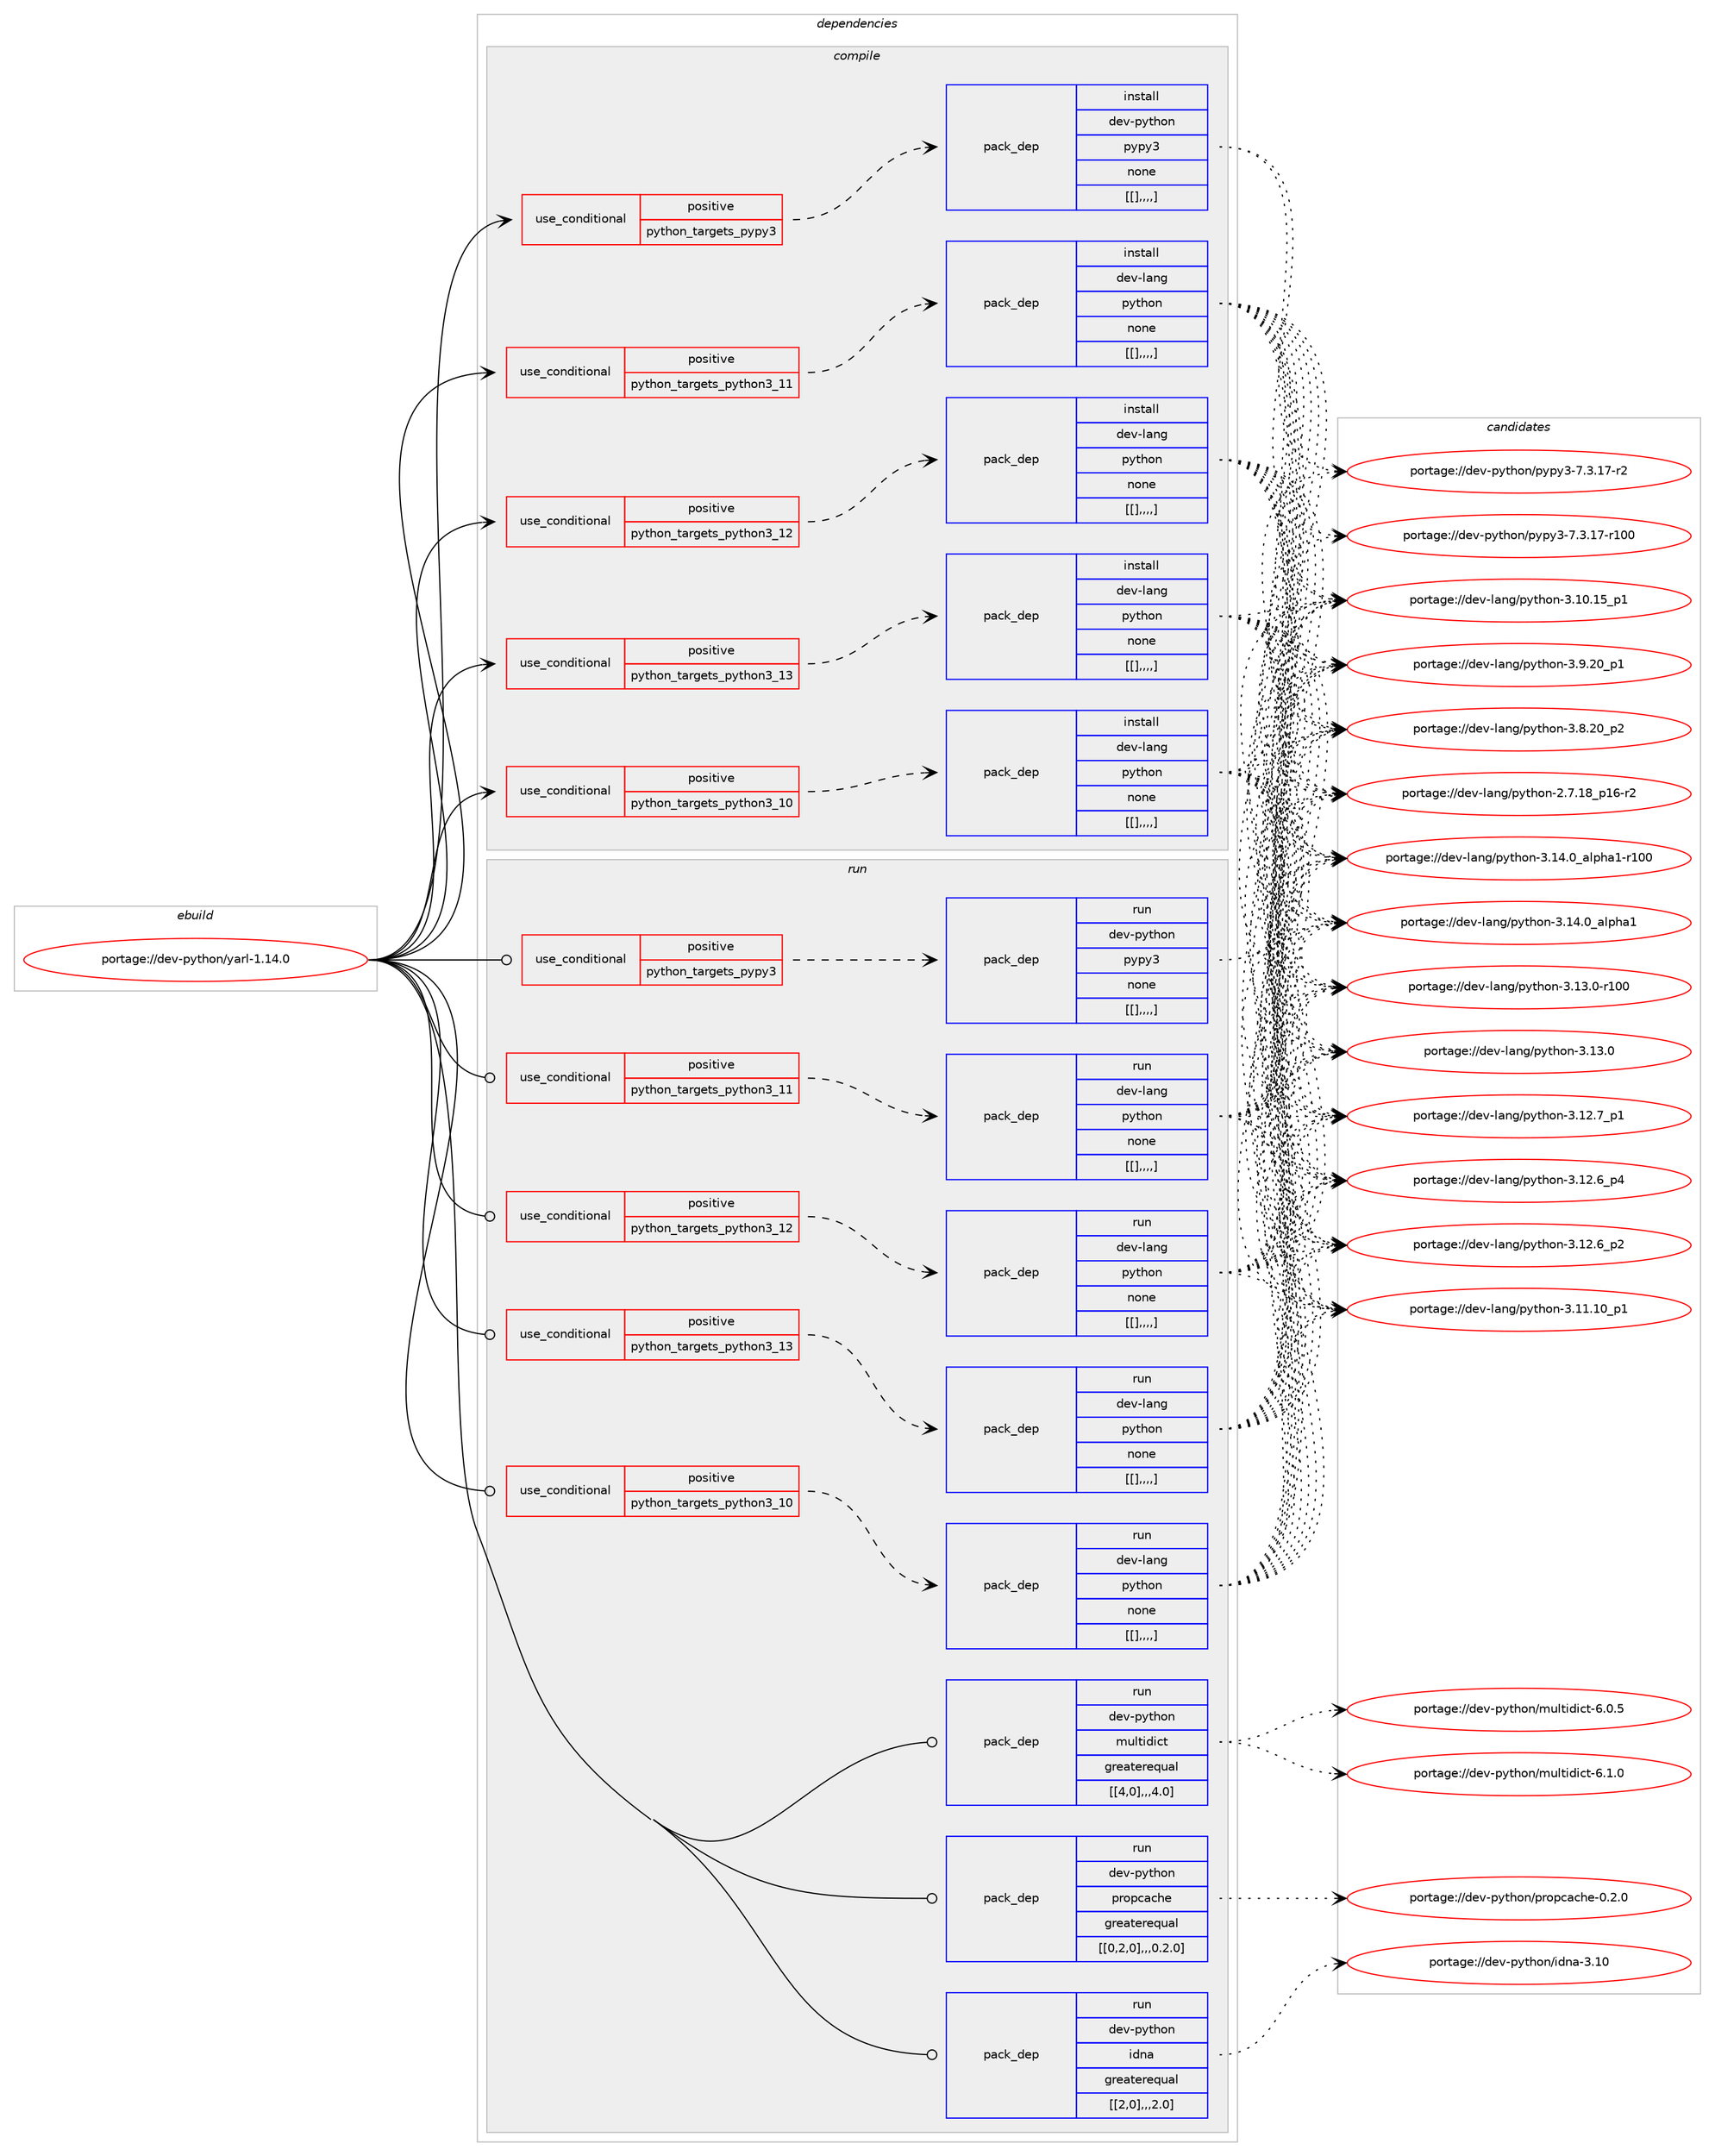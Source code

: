 digraph prolog {

# *************
# Graph options
# *************

newrank=true;
concentrate=true;
compound=true;
graph [rankdir=LR,fontname=Helvetica,fontsize=10,ranksep=1.5];#, ranksep=2.5, nodesep=0.2];
edge  [arrowhead=vee];
node  [fontname=Helvetica,fontsize=10];

# **********
# The ebuild
# **********

subgraph cluster_leftcol {
color=gray;
label=<<i>ebuild</i>>;
id [label="portage://dev-python/yarl-1.14.0", color=red, width=4, href="../dev-python/yarl-1.14.0.svg"];
}

# ****************
# The dependencies
# ****************

subgraph cluster_midcol {
color=gray;
label=<<i>dependencies</i>>;
subgraph cluster_compile {
fillcolor="#eeeeee";
style=filled;
label=<<i>compile</i>>;
subgraph cond44404 {
dependency175445 [label=<<TABLE BORDER="0" CELLBORDER="1" CELLSPACING="0" CELLPADDING="4"><TR><TD ROWSPAN="3" CELLPADDING="10">use_conditional</TD></TR><TR><TD>positive</TD></TR><TR><TD>python_targets_pypy3</TD></TR></TABLE>>, shape=none, color=red];
subgraph pack129726 {
dependency175533 [label=<<TABLE BORDER="0" CELLBORDER="1" CELLSPACING="0" CELLPADDING="4" WIDTH="220"><TR><TD ROWSPAN="6" CELLPADDING="30">pack_dep</TD></TR><TR><TD WIDTH="110">install</TD></TR><TR><TD>dev-python</TD></TR><TR><TD>pypy3</TD></TR><TR><TD>none</TD></TR><TR><TD>[[],,,,]</TD></TR></TABLE>>, shape=none, color=blue];
}
dependency175445:e -> dependency175533:w [weight=20,style="dashed",arrowhead="vee"];
}
id:e -> dependency175445:w [weight=20,style="solid",arrowhead="vee"];
subgraph cond44466 {
dependency175537 [label=<<TABLE BORDER="0" CELLBORDER="1" CELLSPACING="0" CELLPADDING="4"><TR><TD ROWSPAN="3" CELLPADDING="10">use_conditional</TD></TR><TR><TD>positive</TD></TR><TR><TD>python_targets_python3_10</TD></TR></TABLE>>, shape=none, color=red];
subgraph pack129751 {
dependency175595 [label=<<TABLE BORDER="0" CELLBORDER="1" CELLSPACING="0" CELLPADDING="4" WIDTH="220"><TR><TD ROWSPAN="6" CELLPADDING="30">pack_dep</TD></TR><TR><TD WIDTH="110">install</TD></TR><TR><TD>dev-lang</TD></TR><TR><TD>python</TD></TR><TR><TD>none</TD></TR><TR><TD>[[],,,,]</TD></TR></TABLE>>, shape=none, color=blue];
}
dependency175537:e -> dependency175595:w [weight=20,style="dashed",arrowhead="vee"];
}
id:e -> dependency175537:w [weight=20,style="solid",arrowhead="vee"];
subgraph cond44490 {
dependency175615 [label=<<TABLE BORDER="0" CELLBORDER="1" CELLSPACING="0" CELLPADDING="4"><TR><TD ROWSPAN="3" CELLPADDING="10">use_conditional</TD></TR><TR><TD>positive</TD></TR><TR><TD>python_targets_python3_11</TD></TR></TABLE>>, shape=none, color=red];
subgraph pack129795 {
dependency175677 [label=<<TABLE BORDER="0" CELLBORDER="1" CELLSPACING="0" CELLPADDING="4" WIDTH="220"><TR><TD ROWSPAN="6" CELLPADDING="30">pack_dep</TD></TR><TR><TD WIDTH="110">install</TD></TR><TR><TD>dev-lang</TD></TR><TR><TD>python</TD></TR><TR><TD>none</TD></TR><TR><TD>[[],,,,]</TD></TR></TABLE>>, shape=none, color=blue];
}
dependency175615:e -> dependency175677:w [weight=20,style="dashed",arrowhead="vee"];
}
id:e -> dependency175615:w [weight=20,style="solid",arrowhead="vee"];
subgraph cond44534 {
dependency175697 [label=<<TABLE BORDER="0" CELLBORDER="1" CELLSPACING="0" CELLPADDING="4"><TR><TD ROWSPAN="3" CELLPADDING="10">use_conditional</TD></TR><TR><TD>positive</TD></TR><TR><TD>python_targets_python3_12</TD></TR></TABLE>>, shape=none, color=red];
subgraph pack129821 {
dependency175738 [label=<<TABLE BORDER="0" CELLBORDER="1" CELLSPACING="0" CELLPADDING="4" WIDTH="220"><TR><TD ROWSPAN="6" CELLPADDING="30">pack_dep</TD></TR><TR><TD WIDTH="110">install</TD></TR><TR><TD>dev-lang</TD></TR><TR><TD>python</TD></TR><TR><TD>none</TD></TR><TR><TD>[[],,,,]</TD></TR></TABLE>>, shape=none, color=blue];
}
dependency175697:e -> dependency175738:w [weight=20,style="dashed",arrowhead="vee"];
}
id:e -> dependency175697:w [weight=20,style="solid",arrowhead="vee"];
subgraph cond44553 {
dependency175755 [label=<<TABLE BORDER="0" CELLBORDER="1" CELLSPACING="0" CELLPADDING="4"><TR><TD ROWSPAN="3" CELLPADDING="10">use_conditional</TD></TR><TR><TD>positive</TD></TR><TR><TD>python_targets_python3_13</TD></TR></TABLE>>, shape=none, color=red];
subgraph pack129871 {
dependency175811 [label=<<TABLE BORDER="0" CELLBORDER="1" CELLSPACING="0" CELLPADDING="4" WIDTH="220"><TR><TD ROWSPAN="6" CELLPADDING="30">pack_dep</TD></TR><TR><TD WIDTH="110">install</TD></TR><TR><TD>dev-lang</TD></TR><TR><TD>python</TD></TR><TR><TD>none</TD></TR><TR><TD>[[],,,,]</TD></TR></TABLE>>, shape=none, color=blue];
}
dependency175755:e -> dependency175811:w [weight=20,style="dashed",arrowhead="vee"];
}
id:e -> dependency175755:w [weight=20,style="solid",arrowhead="vee"];
}
subgraph cluster_compileandrun {
fillcolor="#eeeeee";
style=filled;
label=<<i>compile and run</i>>;
}
subgraph cluster_run {
fillcolor="#eeeeee";
style=filled;
label=<<i>run</i>>;
subgraph cond44587 {
dependency175855 [label=<<TABLE BORDER="0" CELLBORDER="1" CELLSPACING="0" CELLPADDING="4"><TR><TD ROWSPAN="3" CELLPADDING="10">use_conditional</TD></TR><TR><TD>positive</TD></TR><TR><TD>python_targets_pypy3</TD></TR></TABLE>>, shape=none, color=red];
subgraph pack129918 {
dependency175876 [label=<<TABLE BORDER="0" CELLBORDER="1" CELLSPACING="0" CELLPADDING="4" WIDTH="220"><TR><TD ROWSPAN="6" CELLPADDING="30">pack_dep</TD></TR><TR><TD WIDTH="110">run</TD></TR><TR><TD>dev-python</TD></TR><TR><TD>pypy3</TD></TR><TR><TD>none</TD></TR><TR><TD>[[],,,,]</TD></TR></TABLE>>, shape=none, color=blue];
}
dependency175855:e -> dependency175876:w [weight=20,style="dashed",arrowhead="vee"];
}
id:e -> dependency175855:w [weight=20,style="solid",arrowhead="odot"];
subgraph cond44640 {
dependency175928 [label=<<TABLE BORDER="0" CELLBORDER="1" CELLSPACING="0" CELLPADDING="4"><TR><TD ROWSPAN="3" CELLPADDING="10">use_conditional</TD></TR><TR><TD>positive</TD></TR><TR><TD>python_targets_python3_10</TD></TR></TABLE>>, shape=none, color=red];
subgraph pack129956 {
dependency175954 [label=<<TABLE BORDER="0" CELLBORDER="1" CELLSPACING="0" CELLPADDING="4" WIDTH="220"><TR><TD ROWSPAN="6" CELLPADDING="30">pack_dep</TD></TR><TR><TD WIDTH="110">run</TD></TR><TR><TD>dev-lang</TD></TR><TR><TD>python</TD></TR><TR><TD>none</TD></TR><TR><TD>[[],,,,]</TD></TR></TABLE>>, shape=none, color=blue];
}
dependency175928:e -> dependency175954:w [weight=20,style="dashed",arrowhead="vee"];
}
id:e -> dependency175928:w [weight=20,style="solid",arrowhead="odot"];
subgraph cond44654 {
dependency175962 [label=<<TABLE BORDER="0" CELLBORDER="1" CELLSPACING="0" CELLPADDING="4"><TR><TD ROWSPAN="3" CELLPADDING="10">use_conditional</TD></TR><TR><TD>positive</TD></TR><TR><TD>python_targets_python3_11</TD></TR></TABLE>>, shape=none, color=red];
subgraph pack129964 {
dependency175985 [label=<<TABLE BORDER="0" CELLBORDER="1" CELLSPACING="0" CELLPADDING="4" WIDTH="220"><TR><TD ROWSPAN="6" CELLPADDING="30">pack_dep</TD></TR><TR><TD WIDTH="110">run</TD></TR><TR><TD>dev-lang</TD></TR><TR><TD>python</TD></TR><TR><TD>none</TD></TR><TR><TD>[[],,,,]</TD></TR></TABLE>>, shape=none, color=blue];
}
dependency175962:e -> dependency175985:w [weight=20,style="dashed",arrowhead="vee"];
}
id:e -> dependency175962:w [weight=20,style="solid",arrowhead="odot"];
subgraph cond44686 {
dependency176087 [label=<<TABLE BORDER="0" CELLBORDER="1" CELLSPACING="0" CELLPADDING="4"><TR><TD ROWSPAN="3" CELLPADDING="10">use_conditional</TD></TR><TR><TD>positive</TD></TR><TR><TD>python_targets_python3_12</TD></TR></TABLE>>, shape=none, color=red];
subgraph pack130039 {
dependency176118 [label=<<TABLE BORDER="0" CELLBORDER="1" CELLSPACING="0" CELLPADDING="4" WIDTH="220"><TR><TD ROWSPAN="6" CELLPADDING="30">pack_dep</TD></TR><TR><TD WIDTH="110">run</TD></TR><TR><TD>dev-lang</TD></TR><TR><TD>python</TD></TR><TR><TD>none</TD></TR><TR><TD>[[],,,,]</TD></TR></TABLE>>, shape=none, color=blue];
}
dependency176087:e -> dependency176118:w [weight=20,style="dashed",arrowhead="vee"];
}
id:e -> dependency176087:w [weight=20,style="solid",arrowhead="odot"];
subgraph cond44729 {
dependency176157 [label=<<TABLE BORDER="0" CELLBORDER="1" CELLSPACING="0" CELLPADDING="4"><TR><TD ROWSPAN="3" CELLPADDING="10">use_conditional</TD></TR><TR><TD>positive</TD></TR><TR><TD>python_targets_python3_13</TD></TR></TABLE>>, shape=none, color=red];
subgraph pack130111 {
dependency176324 [label=<<TABLE BORDER="0" CELLBORDER="1" CELLSPACING="0" CELLPADDING="4" WIDTH="220"><TR><TD ROWSPAN="6" CELLPADDING="30">pack_dep</TD></TR><TR><TD WIDTH="110">run</TD></TR><TR><TD>dev-lang</TD></TR><TR><TD>python</TD></TR><TR><TD>none</TD></TR><TR><TD>[[],,,,]</TD></TR></TABLE>>, shape=none, color=blue];
}
dependency176157:e -> dependency176324:w [weight=20,style="dashed",arrowhead="vee"];
}
id:e -> dependency176157:w [weight=20,style="solid",arrowhead="odot"];
subgraph pack130205 {
dependency176345 [label=<<TABLE BORDER="0" CELLBORDER="1" CELLSPACING="0" CELLPADDING="4" WIDTH="220"><TR><TD ROWSPAN="6" CELLPADDING="30">pack_dep</TD></TR><TR><TD WIDTH="110">run</TD></TR><TR><TD>dev-python</TD></TR><TR><TD>idna</TD></TR><TR><TD>greaterequal</TD></TR><TR><TD>[[2,0],,,2.0]</TD></TR></TABLE>>, shape=none, color=blue];
}
id:e -> dependency176345:w [weight=20,style="solid",arrowhead="odot"];
subgraph pack130221 {
dependency176423 [label=<<TABLE BORDER="0" CELLBORDER="1" CELLSPACING="0" CELLPADDING="4" WIDTH="220"><TR><TD ROWSPAN="6" CELLPADDING="30">pack_dep</TD></TR><TR><TD WIDTH="110">run</TD></TR><TR><TD>dev-python</TD></TR><TR><TD>multidict</TD></TR><TR><TD>greaterequal</TD></TR><TR><TD>[[4,0],,,4.0]</TD></TR></TABLE>>, shape=none, color=blue];
}
id:e -> dependency176423:w [weight=20,style="solid",arrowhead="odot"];
subgraph pack130284 {
dependency176441 [label=<<TABLE BORDER="0" CELLBORDER="1" CELLSPACING="0" CELLPADDING="4" WIDTH="220"><TR><TD ROWSPAN="6" CELLPADDING="30">pack_dep</TD></TR><TR><TD WIDTH="110">run</TD></TR><TR><TD>dev-python</TD></TR><TR><TD>propcache</TD></TR><TR><TD>greaterequal</TD></TR><TR><TD>[[0,2,0],,,0.2.0]</TD></TR></TABLE>>, shape=none, color=blue];
}
id:e -> dependency176441:w [weight=20,style="solid",arrowhead="odot"];
}
}

# **************
# The candidates
# **************

subgraph cluster_choices {
rank=same;
color=gray;
label=<<i>candidates</i>>;

subgraph choice129992 {
color=black;
nodesep=1;
choice100101118451121211161041111104711212111212151455546514649554511450 [label="portage://dev-python/pypy3-7.3.17-r2", color=red, width=4,href="../dev-python/pypy3-7.3.17-r2.svg"];
choice1001011184511212111610411111047112121112121514555465146495545114494848 [label="portage://dev-python/pypy3-7.3.17-r100", color=red, width=4,href="../dev-python/pypy3-7.3.17-r100.svg"];
dependency175533:e -> choice100101118451121211161041111104711212111212151455546514649554511450:w [style=dotted,weight="100"];
dependency175533:e -> choice1001011184511212111610411111047112121112121514555465146495545114494848:w [style=dotted,weight="100"];
}
subgraph choice129994 {
color=black;
nodesep=1;
choice100101118451089711010347112121116104111110455146495246489597108112104974945114494848 [label="portage://dev-lang/python-3.14.0_alpha1-r100", color=red, width=4,href="../dev-lang/python-3.14.0_alpha1-r100.svg"];
choice1001011184510897110103471121211161041111104551464952464895971081121049749 [label="portage://dev-lang/python-3.14.0_alpha1", color=red, width=4,href="../dev-lang/python-3.14.0_alpha1.svg"];
choice1001011184510897110103471121211161041111104551464951464845114494848 [label="portage://dev-lang/python-3.13.0-r100", color=red, width=4,href="../dev-lang/python-3.13.0-r100.svg"];
choice10010111845108971101034711212111610411111045514649514648 [label="portage://dev-lang/python-3.13.0", color=red, width=4,href="../dev-lang/python-3.13.0.svg"];
choice100101118451089711010347112121116104111110455146495046559511249 [label="portage://dev-lang/python-3.12.7_p1", color=red, width=4,href="../dev-lang/python-3.12.7_p1.svg"];
choice100101118451089711010347112121116104111110455146495046549511252 [label="portage://dev-lang/python-3.12.6_p4", color=red, width=4,href="../dev-lang/python-3.12.6_p4.svg"];
choice100101118451089711010347112121116104111110455146495046549511250 [label="portage://dev-lang/python-3.12.6_p2", color=red, width=4,href="../dev-lang/python-3.12.6_p2.svg"];
choice10010111845108971101034711212111610411111045514649494649489511249 [label="portage://dev-lang/python-3.11.10_p1", color=red, width=4,href="../dev-lang/python-3.11.10_p1.svg"];
choice10010111845108971101034711212111610411111045514649484649539511249 [label="portage://dev-lang/python-3.10.15_p1", color=red, width=4,href="../dev-lang/python-3.10.15_p1.svg"];
choice100101118451089711010347112121116104111110455146574650489511249 [label="portage://dev-lang/python-3.9.20_p1", color=red, width=4,href="../dev-lang/python-3.9.20_p1.svg"];
choice100101118451089711010347112121116104111110455146564650489511250 [label="portage://dev-lang/python-3.8.20_p2", color=red, width=4,href="../dev-lang/python-3.8.20_p2.svg"];
choice100101118451089711010347112121116104111110455046554649569511249544511450 [label="portage://dev-lang/python-2.7.18_p16-r2", color=red, width=4,href="../dev-lang/python-2.7.18_p16-r2.svg"];
dependency175595:e -> choice100101118451089711010347112121116104111110455146495246489597108112104974945114494848:w [style=dotted,weight="100"];
dependency175595:e -> choice1001011184510897110103471121211161041111104551464952464895971081121049749:w [style=dotted,weight="100"];
dependency175595:e -> choice1001011184510897110103471121211161041111104551464951464845114494848:w [style=dotted,weight="100"];
dependency175595:e -> choice10010111845108971101034711212111610411111045514649514648:w [style=dotted,weight="100"];
dependency175595:e -> choice100101118451089711010347112121116104111110455146495046559511249:w [style=dotted,weight="100"];
dependency175595:e -> choice100101118451089711010347112121116104111110455146495046549511252:w [style=dotted,weight="100"];
dependency175595:e -> choice100101118451089711010347112121116104111110455146495046549511250:w [style=dotted,weight="100"];
dependency175595:e -> choice10010111845108971101034711212111610411111045514649494649489511249:w [style=dotted,weight="100"];
dependency175595:e -> choice10010111845108971101034711212111610411111045514649484649539511249:w [style=dotted,weight="100"];
dependency175595:e -> choice100101118451089711010347112121116104111110455146574650489511249:w [style=dotted,weight="100"];
dependency175595:e -> choice100101118451089711010347112121116104111110455146564650489511250:w [style=dotted,weight="100"];
dependency175595:e -> choice100101118451089711010347112121116104111110455046554649569511249544511450:w [style=dotted,weight="100"];
}
subgraph choice130005 {
color=black;
nodesep=1;
choice100101118451089711010347112121116104111110455146495246489597108112104974945114494848 [label="portage://dev-lang/python-3.14.0_alpha1-r100", color=red, width=4,href="../dev-lang/python-3.14.0_alpha1-r100.svg"];
choice1001011184510897110103471121211161041111104551464952464895971081121049749 [label="portage://dev-lang/python-3.14.0_alpha1", color=red, width=4,href="../dev-lang/python-3.14.0_alpha1.svg"];
choice1001011184510897110103471121211161041111104551464951464845114494848 [label="portage://dev-lang/python-3.13.0-r100", color=red, width=4,href="../dev-lang/python-3.13.0-r100.svg"];
choice10010111845108971101034711212111610411111045514649514648 [label="portage://dev-lang/python-3.13.0", color=red, width=4,href="../dev-lang/python-3.13.0.svg"];
choice100101118451089711010347112121116104111110455146495046559511249 [label="portage://dev-lang/python-3.12.7_p1", color=red, width=4,href="../dev-lang/python-3.12.7_p1.svg"];
choice100101118451089711010347112121116104111110455146495046549511252 [label="portage://dev-lang/python-3.12.6_p4", color=red, width=4,href="../dev-lang/python-3.12.6_p4.svg"];
choice100101118451089711010347112121116104111110455146495046549511250 [label="portage://dev-lang/python-3.12.6_p2", color=red, width=4,href="../dev-lang/python-3.12.6_p2.svg"];
choice10010111845108971101034711212111610411111045514649494649489511249 [label="portage://dev-lang/python-3.11.10_p1", color=red, width=4,href="../dev-lang/python-3.11.10_p1.svg"];
choice10010111845108971101034711212111610411111045514649484649539511249 [label="portage://dev-lang/python-3.10.15_p1", color=red, width=4,href="../dev-lang/python-3.10.15_p1.svg"];
choice100101118451089711010347112121116104111110455146574650489511249 [label="portage://dev-lang/python-3.9.20_p1", color=red, width=4,href="../dev-lang/python-3.9.20_p1.svg"];
choice100101118451089711010347112121116104111110455146564650489511250 [label="portage://dev-lang/python-3.8.20_p2", color=red, width=4,href="../dev-lang/python-3.8.20_p2.svg"];
choice100101118451089711010347112121116104111110455046554649569511249544511450 [label="portage://dev-lang/python-2.7.18_p16-r2", color=red, width=4,href="../dev-lang/python-2.7.18_p16-r2.svg"];
dependency175677:e -> choice100101118451089711010347112121116104111110455146495246489597108112104974945114494848:w [style=dotted,weight="100"];
dependency175677:e -> choice1001011184510897110103471121211161041111104551464952464895971081121049749:w [style=dotted,weight="100"];
dependency175677:e -> choice1001011184510897110103471121211161041111104551464951464845114494848:w [style=dotted,weight="100"];
dependency175677:e -> choice10010111845108971101034711212111610411111045514649514648:w [style=dotted,weight="100"];
dependency175677:e -> choice100101118451089711010347112121116104111110455146495046559511249:w [style=dotted,weight="100"];
dependency175677:e -> choice100101118451089711010347112121116104111110455146495046549511252:w [style=dotted,weight="100"];
dependency175677:e -> choice100101118451089711010347112121116104111110455146495046549511250:w [style=dotted,weight="100"];
dependency175677:e -> choice10010111845108971101034711212111610411111045514649494649489511249:w [style=dotted,weight="100"];
dependency175677:e -> choice10010111845108971101034711212111610411111045514649484649539511249:w [style=dotted,weight="100"];
dependency175677:e -> choice100101118451089711010347112121116104111110455146574650489511249:w [style=dotted,weight="100"];
dependency175677:e -> choice100101118451089711010347112121116104111110455146564650489511250:w [style=dotted,weight="100"];
dependency175677:e -> choice100101118451089711010347112121116104111110455046554649569511249544511450:w [style=dotted,weight="100"];
}
subgraph choice130024 {
color=black;
nodesep=1;
choice100101118451089711010347112121116104111110455146495246489597108112104974945114494848 [label="portage://dev-lang/python-3.14.0_alpha1-r100", color=red, width=4,href="../dev-lang/python-3.14.0_alpha1-r100.svg"];
choice1001011184510897110103471121211161041111104551464952464895971081121049749 [label="portage://dev-lang/python-3.14.0_alpha1", color=red, width=4,href="../dev-lang/python-3.14.0_alpha1.svg"];
choice1001011184510897110103471121211161041111104551464951464845114494848 [label="portage://dev-lang/python-3.13.0-r100", color=red, width=4,href="../dev-lang/python-3.13.0-r100.svg"];
choice10010111845108971101034711212111610411111045514649514648 [label="portage://dev-lang/python-3.13.0", color=red, width=4,href="../dev-lang/python-3.13.0.svg"];
choice100101118451089711010347112121116104111110455146495046559511249 [label="portage://dev-lang/python-3.12.7_p1", color=red, width=4,href="../dev-lang/python-3.12.7_p1.svg"];
choice100101118451089711010347112121116104111110455146495046549511252 [label="portage://dev-lang/python-3.12.6_p4", color=red, width=4,href="../dev-lang/python-3.12.6_p4.svg"];
choice100101118451089711010347112121116104111110455146495046549511250 [label="portage://dev-lang/python-3.12.6_p2", color=red, width=4,href="../dev-lang/python-3.12.6_p2.svg"];
choice10010111845108971101034711212111610411111045514649494649489511249 [label="portage://dev-lang/python-3.11.10_p1", color=red, width=4,href="../dev-lang/python-3.11.10_p1.svg"];
choice10010111845108971101034711212111610411111045514649484649539511249 [label="portage://dev-lang/python-3.10.15_p1", color=red, width=4,href="../dev-lang/python-3.10.15_p1.svg"];
choice100101118451089711010347112121116104111110455146574650489511249 [label="portage://dev-lang/python-3.9.20_p1", color=red, width=4,href="../dev-lang/python-3.9.20_p1.svg"];
choice100101118451089711010347112121116104111110455146564650489511250 [label="portage://dev-lang/python-3.8.20_p2", color=red, width=4,href="../dev-lang/python-3.8.20_p2.svg"];
choice100101118451089711010347112121116104111110455046554649569511249544511450 [label="portage://dev-lang/python-2.7.18_p16-r2", color=red, width=4,href="../dev-lang/python-2.7.18_p16-r2.svg"];
dependency175738:e -> choice100101118451089711010347112121116104111110455146495246489597108112104974945114494848:w [style=dotted,weight="100"];
dependency175738:e -> choice1001011184510897110103471121211161041111104551464952464895971081121049749:w [style=dotted,weight="100"];
dependency175738:e -> choice1001011184510897110103471121211161041111104551464951464845114494848:w [style=dotted,weight="100"];
dependency175738:e -> choice10010111845108971101034711212111610411111045514649514648:w [style=dotted,weight="100"];
dependency175738:e -> choice100101118451089711010347112121116104111110455146495046559511249:w [style=dotted,weight="100"];
dependency175738:e -> choice100101118451089711010347112121116104111110455146495046549511252:w [style=dotted,weight="100"];
dependency175738:e -> choice100101118451089711010347112121116104111110455146495046549511250:w [style=dotted,weight="100"];
dependency175738:e -> choice10010111845108971101034711212111610411111045514649494649489511249:w [style=dotted,weight="100"];
dependency175738:e -> choice10010111845108971101034711212111610411111045514649484649539511249:w [style=dotted,weight="100"];
dependency175738:e -> choice100101118451089711010347112121116104111110455146574650489511249:w [style=dotted,weight="100"];
dependency175738:e -> choice100101118451089711010347112121116104111110455146564650489511250:w [style=dotted,weight="100"];
dependency175738:e -> choice100101118451089711010347112121116104111110455046554649569511249544511450:w [style=dotted,weight="100"];
}
subgraph choice130044 {
color=black;
nodesep=1;
choice100101118451089711010347112121116104111110455146495246489597108112104974945114494848 [label="portage://dev-lang/python-3.14.0_alpha1-r100", color=red, width=4,href="../dev-lang/python-3.14.0_alpha1-r100.svg"];
choice1001011184510897110103471121211161041111104551464952464895971081121049749 [label="portage://dev-lang/python-3.14.0_alpha1", color=red, width=4,href="../dev-lang/python-3.14.0_alpha1.svg"];
choice1001011184510897110103471121211161041111104551464951464845114494848 [label="portage://dev-lang/python-3.13.0-r100", color=red, width=4,href="../dev-lang/python-3.13.0-r100.svg"];
choice10010111845108971101034711212111610411111045514649514648 [label="portage://dev-lang/python-3.13.0", color=red, width=4,href="../dev-lang/python-3.13.0.svg"];
choice100101118451089711010347112121116104111110455146495046559511249 [label="portage://dev-lang/python-3.12.7_p1", color=red, width=4,href="../dev-lang/python-3.12.7_p1.svg"];
choice100101118451089711010347112121116104111110455146495046549511252 [label="portage://dev-lang/python-3.12.6_p4", color=red, width=4,href="../dev-lang/python-3.12.6_p4.svg"];
choice100101118451089711010347112121116104111110455146495046549511250 [label="portage://dev-lang/python-3.12.6_p2", color=red, width=4,href="../dev-lang/python-3.12.6_p2.svg"];
choice10010111845108971101034711212111610411111045514649494649489511249 [label="portage://dev-lang/python-3.11.10_p1", color=red, width=4,href="../dev-lang/python-3.11.10_p1.svg"];
choice10010111845108971101034711212111610411111045514649484649539511249 [label="portage://dev-lang/python-3.10.15_p1", color=red, width=4,href="../dev-lang/python-3.10.15_p1.svg"];
choice100101118451089711010347112121116104111110455146574650489511249 [label="portage://dev-lang/python-3.9.20_p1", color=red, width=4,href="../dev-lang/python-3.9.20_p1.svg"];
choice100101118451089711010347112121116104111110455146564650489511250 [label="portage://dev-lang/python-3.8.20_p2", color=red, width=4,href="../dev-lang/python-3.8.20_p2.svg"];
choice100101118451089711010347112121116104111110455046554649569511249544511450 [label="portage://dev-lang/python-2.7.18_p16-r2", color=red, width=4,href="../dev-lang/python-2.7.18_p16-r2.svg"];
dependency175811:e -> choice100101118451089711010347112121116104111110455146495246489597108112104974945114494848:w [style=dotted,weight="100"];
dependency175811:e -> choice1001011184510897110103471121211161041111104551464952464895971081121049749:w [style=dotted,weight="100"];
dependency175811:e -> choice1001011184510897110103471121211161041111104551464951464845114494848:w [style=dotted,weight="100"];
dependency175811:e -> choice10010111845108971101034711212111610411111045514649514648:w [style=dotted,weight="100"];
dependency175811:e -> choice100101118451089711010347112121116104111110455146495046559511249:w [style=dotted,weight="100"];
dependency175811:e -> choice100101118451089711010347112121116104111110455146495046549511252:w [style=dotted,weight="100"];
dependency175811:e -> choice100101118451089711010347112121116104111110455146495046549511250:w [style=dotted,weight="100"];
dependency175811:e -> choice10010111845108971101034711212111610411111045514649494649489511249:w [style=dotted,weight="100"];
dependency175811:e -> choice10010111845108971101034711212111610411111045514649484649539511249:w [style=dotted,weight="100"];
dependency175811:e -> choice100101118451089711010347112121116104111110455146574650489511249:w [style=dotted,weight="100"];
dependency175811:e -> choice100101118451089711010347112121116104111110455146564650489511250:w [style=dotted,weight="100"];
dependency175811:e -> choice100101118451089711010347112121116104111110455046554649569511249544511450:w [style=dotted,weight="100"];
}
subgraph choice130048 {
color=black;
nodesep=1;
choice100101118451121211161041111104711212111212151455546514649554511450 [label="portage://dev-python/pypy3-7.3.17-r2", color=red, width=4,href="../dev-python/pypy3-7.3.17-r2.svg"];
choice1001011184511212111610411111047112121112121514555465146495545114494848 [label="portage://dev-python/pypy3-7.3.17-r100", color=red, width=4,href="../dev-python/pypy3-7.3.17-r100.svg"];
dependency175876:e -> choice100101118451121211161041111104711212111212151455546514649554511450:w [style=dotted,weight="100"];
dependency175876:e -> choice1001011184511212111610411111047112121112121514555465146495545114494848:w [style=dotted,weight="100"];
}
subgraph choice130050 {
color=black;
nodesep=1;
choice100101118451089711010347112121116104111110455146495246489597108112104974945114494848 [label="portage://dev-lang/python-3.14.0_alpha1-r100", color=red, width=4,href="../dev-lang/python-3.14.0_alpha1-r100.svg"];
choice1001011184510897110103471121211161041111104551464952464895971081121049749 [label="portage://dev-lang/python-3.14.0_alpha1", color=red, width=4,href="../dev-lang/python-3.14.0_alpha1.svg"];
choice1001011184510897110103471121211161041111104551464951464845114494848 [label="portage://dev-lang/python-3.13.0-r100", color=red, width=4,href="../dev-lang/python-3.13.0-r100.svg"];
choice10010111845108971101034711212111610411111045514649514648 [label="portage://dev-lang/python-3.13.0", color=red, width=4,href="../dev-lang/python-3.13.0.svg"];
choice100101118451089711010347112121116104111110455146495046559511249 [label="portage://dev-lang/python-3.12.7_p1", color=red, width=4,href="../dev-lang/python-3.12.7_p1.svg"];
choice100101118451089711010347112121116104111110455146495046549511252 [label="portage://dev-lang/python-3.12.6_p4", color=red, width=4,href="../dev-lang/python-3.12.6_p4.svg"];
choice100101118451089711010347112121116104111110455146495046549511250 [label="portage://dev-lang/python-3.12.6_p2", color=red, width=4,href="../dev-lang/python-3.12.6_p2.svg"];
choice10010111845108971101034711212111610411111045514649494649489511249 [label="portage://dev-lang/python-3.11.10_p1", color=red, width=4,href="../dev-lang/python-3.11.10_p1.svg"];
choice10010111845108971101034711212111610411111045514649484649539511249 [label="portage://dev-lang/python-3.10.15_p1", color=red, width=4,href="../dev-lang/python-3.10.15_p1.svg"];
choice100101118451089711010347112121116104111110455146574650489511249 [label="portage://dev-lang/python-3.9.20_p1", color=red, width=4,href="../dev-lang/python-3.9.20_p1.svg"];
choice100101118451089711010347112121116104111110455146564650489511250 [label="portage://dev-lang/python-3.8.20_p2", color=red, width=4,href="../dev-lang/python-3.8.20_p2.svg"];
choice100101118451089711010347112121116104111110455046554649569511249544511450 [label="portage://dev-lang/python-2.7.18_p16-r2", color=red, width=4,href="../dev-lang/python-2.7.18_p16-r2.svg"];
dependency175954:e -> choice100101118451089711010347112121116104111110455146495246489597108112104974945114494848:w [style=dotted,weight="100"];
dependency175954:e -> choice1001011184510897110103471121211161041111104551464952464895971081121049749:w [style=dotted,weight="100"];
dependency175954:e -> choice1001011184510897110103471121211161041111104551464951464845114494848:w [style=dotted,weight="100"];
dependency175954:e -> choice10010111845108971101034711212111610411111045514649514648:w [style=dotted,weight="100"];
dependency175954:e -> choice100101118451089711010347112121116104111110455146495046559511249:w [style=dotted,weight="100"];
dependency175954:e -> choice100101118451089711010347112121116104111110455146495046549511252:w [style=dotted,weight="100"];
dependency175954:e -> choice100101118451089711010347112121116104111110455146495046549511250:w [style=dotted,weight="100"];
dependency175954:e -> choice10010111845108971101034711212111610411111045514649494649489511249:w [style=dotted,weight="100"];
dependency175954:e -> choice10010111845108971101034711212111610411111045514649484649539511249:w [style=dotted,weight="100"];
dependency175954:e -> choice100101118451089711010347112121116104111110455146574650489511249:w [style=dotted,weight="100"];
dependency175954:e -> choice100101118451089711010347112121116104111110455146564650489511250:w [style=dotted,weight="100"];
dependency175954:e -> choice100101118451089711010347112121116104111110455046554649569511249544511450:w [style=dotted,weight="100"];
}
subgraph choice130064 {
color=black;
nodesep=1;
choice100101118451089711010347112121116104111110455146495246489597108112104974945114494848 [label="portage://dev-lang/python-3.14.0_alpha1-r100", color=red, width=4,href="../dev-lang/python-3.14.0_alpha1-r100.svg"];
choice1001011184510897110103471121211161041111104551464952464895971081121049749 [label="portage://dev-lang/python-3.14.0_alpha1", color=red, width=4,href="../dev-lang/python-3.14.0_alpha1.svg"];
choice1001011184510897110103471121211161041111104551464951464845114494848 [label="portage://dev-lang/python-3.13.0-r100", color=red, width=4,href="../dev-lang/python-3.13.0-r100.svg"];
choice10010111845108971101034711212111610411111045514649514648 [label="portage://dev-lang/python-3.13.0", color=red, width=4,href="../dev-lang/python-3.13.0.svg"];
choice100101118451089711010347112121116104111110455146495046559511249 [label="portage://dev-lang/python-3.12.7_p1", color=red, width=4,href="../dev-lang/python-3.12.7_p1.svg"];
choice100101118451089711010347112121116104111110455146495046549511252 [label="portage://dev-lang/python-3.12.6_p4", color=red, width=4,href="../dev-lang/python-3.12.6_p4.svg"];
choice100101118451089711010347112121116104111110455146495046549511250 [label="portage://dev-lang/python-3.12.6_p2", color=red, width=4,href="../dev-lang/python-3.12.6_p2.svg"];
choice10010111845108971101034711212111610411111045514649494649489511249 [label="portage://dev-lang/python-3.11.10_p1", color=red, width=4,href="../dev-lang/python-3.11.10_p1.svg"];
choice10010111845108971101034711212111610411111045514649484649539511249 [label="portage://dev-lang/python-3.10.15_p1", color=red, width=4,href="../dev-lang/python-3.10.15_p1.svg"];
choice100101118451089711010347112121116104111110455146574650489511249 [label="portage://dev-lang/python-3.9.20_p1", color=red, width=4,href="../dev-lang/python-3.9.20_p1.svg"];
choice100101118451089711010347112121116104111110455146564650489511250 [label="portage://dev-lang/python-3.8.20_p2", color=red, width=4,href="../dev-lang/python-3.8.20_p2.svg"];
choice100101118451089711010347112121116104111110455046554649569511249544511450 [label="portage://dev-lang/python-2.7.18_p16-r2", color=red, width=4,href="../dev-lang/python-2.7.18_p16-r2.svg"];
dependency175985:e -> choice100101118451089711010347112121116104111110455146495246489597108112104974945114494848:w [style=dotted,weight="100"];
dependency175985:e -> choice1001011184510897110103471121211161041111104551464952464895971081121049749:w [style=dotted,weight="100"];
dependency175985:e -> choice1001011184510897110103471121211161041111104551464951464845114494848:w [style=dotted,weight="100"];
dependency175985:e -> choice10010111845108971101034711212111610411111045514649514648:w [style=dotted,weight="100"];
dependency175985:e -> choice100101118451089711010347112121116104111110455146495046559511249:w [style=dotted,weight="100"];
dependency175985:e -> choice100101118451089711010347112121116104111110455146495046549511252:w [style=dotted,weight="100"];
dependency175985:e -> choice100101118451089711010347112121116104111110455146495046549511250:w [style=dotted,weight="100"];
dependency175985:e -> choice10010111845108971101034711212111610411111045514649494649489511249:w [style=dotted,weight="100"];
dependency175985:e -> choice10010111845108971101034711212111610411111045514649484649539511249:w [style=dotted,weight="100"];
dependency175985:e -> choice100101118451089711010347112121116104111110455146574650489511249:w [style=dotted,weight="100"];
dependency175985:e -> choice100101118451089711010347112121116104111110455146564650489511250:w [style=dotted,weight="100"];
dependency175985:e -> choice100101118451089711010347112121116104111110455046554649569511249544511450:w [style=dotted,weight="100"];
}
subgraph choice130069 {
color=black;
nodesep=1;
choice100101118451089711010347112121116104111110455146495246489597108112104974945114494848 [label="portage://dev-lang/python-3.14.0_alpha1-r100", color=red, width=4,href="../dev-lang/python-3.14.0_alpha1-r100.svg"];
choice1001011184510897110103471121211161041111104551464952464895971081121049749 [label="portage://dev-lang/python-3.14.0_alpha1", color=red, width=4,href="../dev-lang/python-3.14.0_alpha1.svg"];
choice1001011184510897110103471121211161041111104551464951464845114494848 [label="portage://dev-lang/python-3.13.0-r100", color=red, width=4,href="../dev-lang/python-3.13.0-r100.svg"];
choice10010111845108971101034711212111610411111045514649514648 [label="portage://dev-lang/python-3.13.0", color=red, width=4,href="../dev-lang/python-3.13.0.svg"];
choice100101118451089711010347112121116104111110455146495046559511249 [label="portage://dev-lang/python-3.12.7_p1", color=red, width=4,href="../dev-lang/python-3.12.7_p1.svg"];
choice100101118451089711010347112121116104111110455146495046549511252 [label="portage://dev-lang/python-3.12.6_p4", color=red, width=4,href="../dev-lang/python-3.12.6_p4.svg"];
choice100101118451089711010347112121116104111110455146495046549511250 [label="portage://dev-lang/python-3.12.6_p2", color=red, width=4,href="../dev-lang/python-3.12.6_p2.svg"];
choice10010111845108971101034711212111610411111045514649494649489511249 [label="portage://dev-lang/python-3.11.10_p1", color=red, width=4,href="../dev-lang/python-3.11.10_p1.svg"];
choice10010111845108971101034711212111610411111045514649484649539511249 [label="portage://dev-lang/python-3.10.15_p1", color=red, width=4,href="../dev-lang/python-3.10.15_p1.svg"];
choice100101118451089711010347112121116104111110455146574650489511249 [label="portage://dev-lang/python-3.9.20_p1", color=red, width=4,href="../dev-lang/python-3.9.20_p1.svg"];
choice100101118451089711010347112121116104111110455146564650489511250 [label="portage://dev-lang/python-3.8.20_p2", color=red, width=4,href="../dev-lang/python-3.8.20_p2.svg"];
choice100101118451089711010347112121116104111110455046554649569511249544511450 [label="portage://dev-lang/python-2.7.18_p16-r2", color=red, width=4,href="../dev-lang/python-2.7.18_p16-r2.svg"];
dependency176118:e -> choice100101118451089711010347112121116104111110455146495246489597108112104974945114494848:w [style=dotted,weight="100"];
dependency176118:e -> choice1001011184510897110103471121211161041111104551464952464895971081121049749:w [style=dotted,weight="100"];
dependency176118:e -> choice1001011184510897110103471121211161041111104551464951464845114494848:w [style=dotted,weight="100"];
dependency176118:e -> choice10010111845108971101034711212111610411111045514649514648:w [style=dotted,weight="100"];
dependency176118:e -> choice100101118451089711010347112121116104111110455146495046559511249:w [style=dotted,weight="100"];
dependency176118:e -> choice100101118451089711010347112121116104111110455146495046549511252:w [style=dotted,weight="100"];
dependency176118:e -> choice100101118451089711010347112121116104111110455146495046549511250:w [style=dotted,weight="100"];
dependency176118:e -> choice10010111845108971101034711212111610411111045514649494649489511249:w [style=dotted,weight="100"];
dependency176118:e -> choice10010111845108971101034711212111610411111045514649484649539511249:w [style=dotted,weight="100"];
dependency176118:e -> choice100101118451089711010347112121116104111110455146574650489511249:w [style=dotted,weight="100"];
dependency176118:e -> choice100101118451089711010347112121116104111110455146564650489511250:w [style=dotted,weight="100"];
dependency176118:e -> choice100101118451089711010347112121116104111110455046554649569511249544511450:w [style=dotted,weight="100"];
}
subgraph choice130075 {
color=black;
nodesep=1;
choice100101118451089711010347112121116104111110455146495246489597108112104974945114494848 [label="portage://dev-lang/python-3.14.0_alpha1-r100", color=red, width=4,href="../dev-lang/python-3.14.0_alpha1-r100.svg"];
choice1001011184510897110103471121211161041111104551464952464895971081121049749 [label="portage://dev-lang/python-3.14.0_alpha1", color=red, width=4,href="../dev-lang/python-3.14.0_alpha1.svg"];
choice1001011184510897110103471121211161041111104551464951464845114494848 [label="portage://dev-lang/python-3.13.0-r100", color=red, width=4,href="../dev-lang/python-3.13.0-r100.svg"];
choice10010111845108971101034711212111610411111045514649514648 [label="portage://dev-lang/python-3.13.0", color=red, width=4,href="../dev-lang/python-3.13.0.svg"];
choice100101118451089711010347112121116104111110455146495046559511249 [label="portage://dev-lang/python-3.12.7_p1", color=red, width=4,href="../dev-lang/python-3.12.7_p1.svg"];
choice100101118451089711010347112121116104111110455146495046549511252 [label="portage://dev-lang/python-3.12.6_p4", color=red, width=4,href="../dev-lang/python-3.12.6_p4.svg"];
choice100101118451089711010347112121116104111110455146495046549511250 [label="portage://dev-lang/python-3.12.6_p2", color=red, width=4,href="../dev-lang/python-3.12.6_p2.svg"];
choice10010111845108971101034711212111610411111045514649494649489511249 [label="portage://dev-lang/python-3.11.10_p1", color=red, width=4,href="../dev-lang/python-3.11.10_p1.svg"];
choice10010111845108971101034711212111610411111045514649484649539511249 [label="portage://dev-lang/python-3.10.15_p1", color=red, width=4,href="../dev-lang/python-3.10.15_p1.svg"];
choice100101118451089711010347112121116104111110455146574650489511249 [label="portage://dev-lang/python-3.9.20_p1", color=red, width=4,href="../dev-lang/python-3.9.20_p1.svg"];
choice100101118451089711010347112121116104111110455146564650489511250 [label="portage://dev-lang/python-3.8.20_p2", color=red, width=4,href="../dev-lang/python-3.8.20_p2.svg"];
choice100101118451089711010347112121116104111110455046554649569511249544511450 [label="portage://dev-lang/python-2.7.18_p16-r2", color=red, width=4,href="../dev-lang/python-2.7.18_p16-r2.svg"];
dependency176324:e -> choice100101118451089711010347112121116104111110455146495246489597108112104974945114494848:w [style=dotted,weight="100"];
dependency176324:e -> choice1001011184510897110103471121211161041111104551464952464895971081121049749:w [style=dotted,weight="100"];
dependency176324:e -> choice1001011184510897110103471121211161041111104551464951464845114494848:w [style=dotted,weight="100"];
dependency176324:e -> choice10010111845108971101034711212111610411111045514649514648:w [style=dotted,weight="100"];
dependency176324:e -> choice100101118451089711010347112121116104111110455146495046559511249:w [style=dotted,weight="100"];
dependency176324:e -> choice100101118451089711010347112121116104111110455146495046549511252:w [style=dotted,weight="100"];
dependency176324:e -> choice100101118451089711010347112121116104111110455146495046549511250:w [style=dotted,weight="100"];
dependency176324:e -> choice10010111845108971101034711212111610411111045514649494649489511249:w [style=dotted,weight="100"];
dependency176324:e -> choice10010111845108971101034711212111610411111045514649484649539511249:w [style=dotted,weight="100"];
dependency176324:e -> choice100101118451089711010347112121116104111110455146574650489511249:w [style=dotted,weight="100"];
dependency176324:e -> choice100101118451089711010347112121116104111110455146564650489511250:w [style=dotted,weight="100"];
dependency176324:e -> choice100101118451089711010347112121116104111110455046554649569511249544511450:w [style=dotted,weight="100"];
}
subgraph choice130106 {
color=black;
nodesep=1;
choice1001011184511212111610411111047105100110974551464948 [label="portage://dev-python/idna-3.10", color=red, width=4,href="../dev-python/idna-3.10.svg"];
dependency176345:e -> choice1001011184511212111610411111047105100110974551464948:w [style=dotted,weight="100"];
}
subgraph choice130123 {
color=black;
nodesep=1;
choice100101118451121211161041111104710911710811610510010599116455446494648 [label="portage://dev-python/multidict-6.1.0", color=red, width=4,href="../dev-python/multidict-6.1.0.svg"];
choice100101118451121211161041111104710911710811610510010599116455446484653 [label="portage://dev-python/multidict-6.0.5", color=red, width=4,href="../dev-python/multidict-6.0.5.svg"];
dependency176423:e -> choice100101118451121211161041111104710911710811610510010599116455446494648:w [style=dotted,weight="100"];
dependency176423:e -> choice100101118451121211161041111104710911710811610510010599116455446484653:w [style=dotted,weight="100"];
}
subgraph choice130129 {
color=black;
nodesep=1;
choice1001011184511212111610411111047112114111112999799104101454846504648 [label="portage://dev-python/propcache-0.2.0", color=red, width=4,href="../dev-python/propcache-0.2.0.svg"];
dependency176441:e -> choice1001011184511212111610411111047112114111112999799104101454846504648:w [style=dotted,weight="100"];
}
}

}
